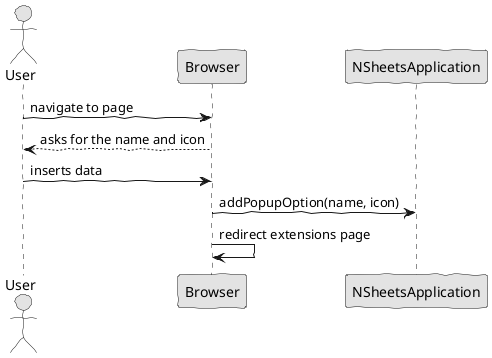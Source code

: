 @startuml
skinparam handwritten true
skinparam monochrome true
skinparam packageStyle rect
skinparam defaultFontName FG Virgil
skinparam shadowing false

actor User

User -> Browser : navigate to page 
Browser --> User : asks for the name and icon
User -> Browser : inserts data 

Browser -> NSheetsApplication: addPopupOption(name, icon)

Browser -> Browser : redirect extensions page

@enduml